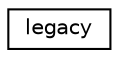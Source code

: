 digraph "Graphical Class Hierarchy"
{
  edge [fontname="Helvetica",fontsize="10",labelfontname="Helvetica",labelfontsize="10"];
  node [fontname="Helvetica",fontsize="10",shape=record];
  rankdir="LR";
  Node0 [label="legacy",height=0.2,width=0.4,color="black", fillcolor="white", style="filled",URL="$structlegacy.html"];
}
